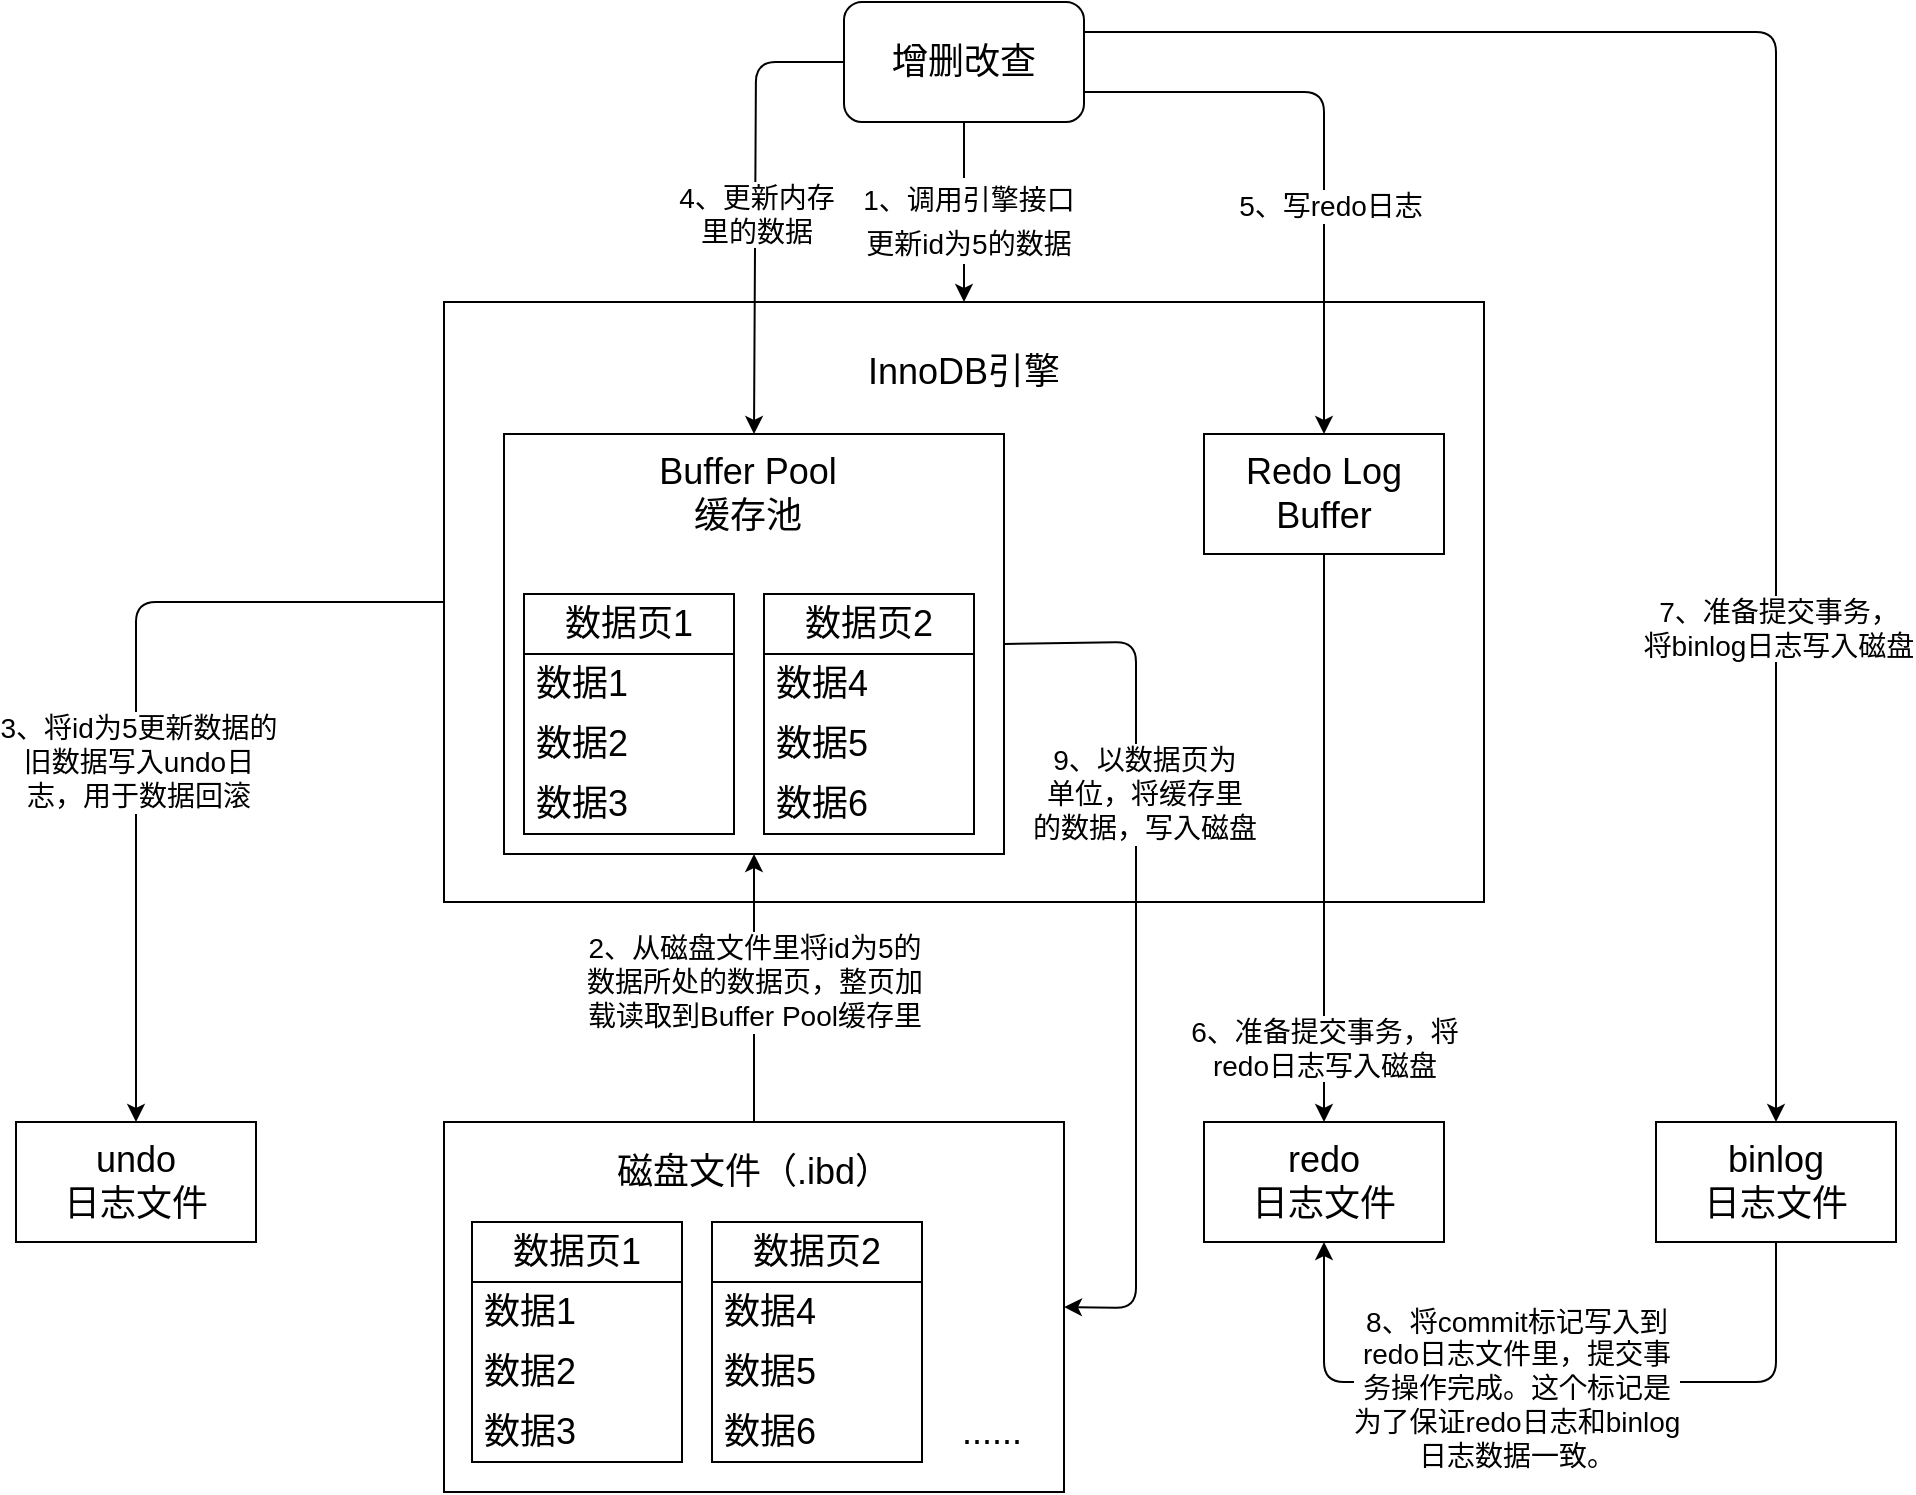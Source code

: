<mxfile>
    <diagram id="en-Teig3lj4CxTG9iF86" name="第 1 页">
        <mxGraphModel dx="1978" dy="711" grid="1" gridSize="10" guides="1" tooltips="1" connect="1" arrows="1" fold="1" page="1" pageScale="1" pageWidth="827" pageHeight="1169" math="0" shadow="0">
            <root>
                <mxCell id="0"/>
                <mxCell id="1" parent="0"/>
                <mxCell id="31" style="edgeStyle=none;html=1;exitX=0;exitY=0.5;exitDx=0;exitDy=0;entryX=0.5;entryY=0;entryDx=0;entryDy=0;fontSize=18;" edge="1" parent="1" source="2" target="30">
                    <mxGeometry relative="1" as="geometry">
                        <Array as="points">
                            <mxPoint y="300"/>
                        </Array>
                    </mxGeometry>
                </mxCell>
                <mxCell id="44" value="3、将id为5更新数据的&lt;br&gt;旧数据写入undo日&lt;br&gt;志，用于数据回滚" style="edgeLabel;html=1;align=center;verticalAlign=middle;resizable=0;points=[];fontSize=14;" vertex="1" connectable="0" parent="31">
                    <mxGeometry x="0.131" y="1" relative="1" as="geometry">
                        <mxPoint as="offset"/>
                    </mxGeometry>
                </mxCell>
                <mxCell id="2" value="" style="rounded=0;whiteSpace=wrap;html=1;" vertex="1" parent="1">
                    <mxGeometry x="154" y="150" width="520" height="300" as="geometry"/>
                </mxCell>
                <mxCell id="41" style="edgeStyle=none;html=1;exitX=1;exitY=0.5;exitDx=0;exitDy=0;entryX=1;entryY=0.5;entryDx=0;entryDy=0;fontSize=18;" edge="1" parent="1" source="3" target="18">
                    <mxGeometry relative="1" as="geometry">
                        <Array as="points">
                            <mxPoint x="500" y="320"/>
                            <mxPoint x="500" y="653"/>
                        </Array>
                    </mxGeometry>
                </mxCell>
                <mxCell id="55" value="9、以数据页为&lt;br&gt;单位，将缓存里&lt;br&gt;的数据，写入磁盘" style="edgeLabel;html=1;align=center;verticalAlign=middle;resizable=0;points=[];fontSize=14;" vertex="1" connectable="0" parent="41">
                    <mxGeometry x="-0.347" y="4" relative="1" as="geometry">
                        <mxPoint as="offset"/>
                    </mxGeometry>
                </mxCell>
                <mxCell id="3" value="" style="rounded=0;whiteSpace=wrap;html=1;align=left;" vertex="1" parent="1">
                    <mxGeometry x="184" y="216" width="250" height="210" as="geometry"/>
                </mxCell>
                <mxCell id="4" value="&lt;span style=&quot;text-align: left;&quot;&gt;Buffer Pool&lt;/span&gt;&lt;br style=&quot;text-align: left;&quot;&gt;&lt;span style=&quot;text-align: left;&quot;&gt;缓存池&lt;/span&gt;" style="text;html=1;strokeColor=none;fillColor=none;align=center;verticalAlign=middle;whiteSpace=wrap;rounded=0;fontSize=18;" vertex="1" parent="1">
                    <mxGeometry x="214" y="226" width="184" height="40" as="geometry"/>
                </mxCell>
                <mxCell id="6" value="数据页1" style="swimlane;fontStyle=0;childLayout=stackLayout;horizontal=1;startSize=30;horizontalStack=0;resizeParent=1;resizeParentMax=0;resizeLast=0;collapsible=1;marginBottom=0;whiteSpace=wrap;html=1;fontSize=18;" vertex="1" parent="1">
                    <mxGeometry x="194" y="296" width="105" height="120" as="geometry"/>
                </mxCell>
                <mxCell id="7" value="数据1" style="text;strokeColor=none;fillColor=none;align=left;verticalAlign=middle;spacingLeft=4;spacingRight=4;overflow=hidden;points=[[0,0.5],[1,0.5]];portConstraint=eastwest;rotatable=0;whiteSpace=wrap;html=1;fontSize=18;" vertex="1" parent="6">
                    <mxGeometry y="30" width="105" height="30" as="geometry"/>
                </mxCell>
                <mxCell id="8" value="数据2" style="text;strokeColor=none;fillColor=none;align=left;verticalAlign=middle;spacingLeft=4;spacingRight=4;overflow=hidden;points=[[0,0.5],[1,0.5]];portConstraint=eastwest;rotatable=0;whiteSpace=wrap;html=1;fontSize=18;" vertex="1" parent="6">
                    <mxGeometry y="60" width="105" height="30" as="geometry"/>
                </mxCell>
                <mxCell id="9" value="数据3" style="text;strokeColor=none;fillColor=none;align=left;verticalAlign=middle;spacingLeft=4;spacingRight=4;overflow=hidden;points=[[0,0.5],[1,0.5]];portConstraint=eastwest;rotatable=0;whiteSpace=wrap;html=1;fontSize=18;" vertex="1" parent="6">
                    <mxGeometry y="90" width="105" height="30" as="geometry"/>
                </mxCell>
                <mxCell id="10" value="数据页2" style="swimlane;fontStyle=0;childLayout=stackLayout;horizontal=1;startSize=30;horizontalStack=0;resizeParent=1;resizeParentMax=0;resizeLast=0;collapsible=1;marginBottom=0;whiteSpace=wrap;html=1;fontSize=18;" vertex="1" parent="1">
                    <mxGeometry x="314" y="296" width="105" height="120" as="geometry"/>
                </mxCell>
                <mxCell id="11" value="数据4" style="text;strokeColor=none;fillColor=none;align=left;verticalAlign=middle;spacingLeft=4;spacingRight=4;overflow=hidden;points=[[0,0.5],[1,0.5]];portConstraint=eastwest;rotatable=0;whiteSpace=wrap;html=1;fontSize=18;" vertex="1" parent="10">
                    <mxGeometry y="30" width="105" height="30" as="geometry"/>
                </mxCell>
                <mxCell id="12" value="数据5" style="text;strokeColor=none;fillColor=none;align=left;verticalAlign=middle;spacingLeft=4;spacingRight=4;overflow=hidden;points=[[0,0.5],[1,0.5]];portConstraint=eastwest;rotatable=0;whiteSpace=wrap;html=1;fontSize=18;" vertex="1" parent="10">
                    <mxGeometry y="60" width="105" height="30" as="geometry"/>
                </mxCell>
                <mxCell id="13" value="数据6" style="text;strokeColor=none;fillColor=none;align=left;verticalAlign=middle;spacingLeft=4;spacingRight=4;overflow=hidden;points=[[0,0.5],[1,0.5]];portConstraint=eastwest;rotatable=0;whiteSpace=wrap;html=1;fontSize=18;" vertex="1" parent="10">
                    <mxGeometry y="90" width="105" height="30" as="geometry"/>
                </mxCell>
                <mxCell id="39" style="edgeStyle=none;html=1;exitX=0.5;exitY=1;exitDx=0;exitDy=0;entryX=0.5;entryY=0;entryDx=0;entryDy=0;fontSize=18;" edge="1" parent="1" source="14" target="33">
                    <mxGeometry relative="1" as="geometry"/>
                </mxCell>
                <mxCell id="50" value="6、准备提交事务，将&lt;br&gt;redo日志写入磁盘" style="edgeLabel;html=1;align=center;verticalAlign=middle;resizable=0;points=[];fontSize=14;" vertex="1" connectable="0" parent="39">
                    <mxGeometry x="0.744" relative="1" as="geometry">
                        <mxPoint y="-1" as="offset"/>
                    </mxGeometry>
                </mxCell>
                <mxCell id="14" value="Redo Log Buffer" style="rounded=0;whiteSpace=wrap;html=1;fontSize=18;" vertex="1" parent="1">
                    <mxGeometry x="534" y="216" width="120" height="60" as="geometry"/>
                </mxCell>
                <mxCell id="15" value="InnoDB引擎" style="text;html=1;strokeColor=none;fillColor=none;align=center;verticalAlign=middle;whiteSpace=wrap;rounded=0;fontSize=18;" vertex="1" parent="1">
                    <mxGeometry x="294" y="170" width="240" height="30" as="geometry"/>
                </mxCell>
                <mxCell id="35" style="edgeStyle=none;html=1;exitX=1;exitY=0.75;exitDx=0;exitDy=0;entryX=0.5;entryY=0;entryDx=0;entryDy=0;fontSize=18;" edge="1" parent="1" source="16" target="14">
                    <mxGeometry relative="1" as="geometry">
                        <Array as="points">
                            <mxPoint x="594" y="45"/>
                        </Array>
                    </mxGeometry>
                </mxCell>
                <mxCell id="46" value="5、写redo日志" style="edgeLabel;html=1;align=center;verticalAlign=middle;resizable=0;points=[];fontSize=14;" vertex="1" connectable="0" parent="35">
                    <mxGeometry x="0.212" y="3" relative="1" as="geometry">
                        <mxPoint as="offset"/>
                    </mxGeometry>
                </mxCell>
                <mxCell id="36" style="edgeStyle=none;html=1;exitX=1;exitY=0.25;exitDx=0;exitDy=0;entryX=0.5;entryY=0;entryDx=0;entryDy=0;fontSize=18;" edge="1" parent="1" source="16" target="34">
                    <mxGeometry relative="1" as="geometry">
                        <Array as="points">
                            <mxPoint x="820" y="15"/>
                        </Array>
                    </mxGeometry>
                </mxCell>
                <mxCell id="51" value="7、准备提交事务，&lt;br&gt;将binlog日志写入磁盘" style="edgeLabel;html=1;align=center;verticalAlign=middle;resizable=0;points=[];fontSize=14;" vertex="1" connectable="0" parent="36">
                    <mxGeometry x="0.445" y="1" relative="1" as="geometry">
                        <mxPoint as="offset"/>
                    </mxGeometry>
                </mxCell>
                <mxCell id="37" style="edgeStyle=none;html=1;exitX=0.5;exitY=1;exitDx=0;exitDy=0;entryX=0.5;entryY=0;entryDx=0;entryDy=0;fontSize=18;" edge="1" parent="1" source="16" target="2">
                    <mxGeometry relative="1" as="geometry"/>
                </mxCell>
                <mxCell id="42" value="&lt;font style=&quot;font-size: 14px;&quot;&gt;1、调用引擎接口&lt;br&gt;更新id为5的数据&lt;br&gt;&lt;/font&gt;" style="edgeLabel;html=1;align=center;verticalAlign=middle;resizable=0;points=[];fontSize=18;" vertex="1" connectable="0" parent="37">
                    <mxGeometry x="0.078" y="2" relative="1" as="geometry">
                        <mxPoint as="offset"/>
                    </mxGeometry>
                </mxCell>
                <mxCell id="38" style="edgeStyle=none;html=1;exitX=0;exitY=0.5;exitDx=0;exitDy=0;fontSize=18;entryX=0.5;entryY=0;entryDx=0;entryDy=0;" edge="1" parent="1" source="16" target="3">
                    <mxGeometry relative="1" as="geometry">
                        <mxPoint x="310" y="90" as="targetPoint"/>
                        <Array as="points">
                            <mxPoint x="310" y="30"/>
                        </Array>
                    </mxGeometry>
                </mxCell>
                <mxCell id="45" value="4、更新内存&lt;br&gt;里的数据" style="edgeLabel;html=1;align=center;verticalAlign=middle;resizable=0;points=[];fontSize=14;" vertex="1" connectable="0" parent="38">
                    <mxGeometry x="0.049" relative="1" as="geometry">
                        <mxPoint y="-1" as="offset"/>
                    </mxGeometry>
                </mxCell>
                <mxCell id="16" value="增删改查" style="rounded=1;whiteSpace=wrap;html=1;fontSize=18;" vertex="1" parent="1">
                    <mxGeometry x="354" width="120" height="60" as="geometry"/>
                </mxCell>
                <mxCell id="32" style="edgeStyle=none;html=1;exitX=0.5;exitY=0;exitDx=0;exitDy=0;entryX=0.5;entryY=1;entryDx=0;entryDy=0;fontSize=18;" edge="1" parent="1" source="18" target="3">
                    <mxGeometry relative="1" as="geometry"/>
                </mxCell>
                <mxCell id="43" value="2、从磁盘文件里将id为5的&lt;br&gt;数据所处的数据页，整页加&lt;br&gt;载读取到Buffer Pool缓存里" style="edgeLabel;html=1;align=center;verticalAlign=middle;resizable=0;points=[];fontSize=14;" vertex="1" connectable="0" parent="32">
                    <mxGeometry x="0.052" relative="1" as="geometry">
                        <mxPoint as="offset"/>
                    </mxGeometry>
                </mxCell>
                <mxCell id="18" value="" style="rounded=0;whiteSpace=wrap;html=1;fontSize=18;" vertex="1" parent="1">
                    <mxGeometry x="154" y="560" width="310" height="185" as="geometry"/>
                </mxCell>
                <mxCell id="19" value="数据页1" style="swimlane;fontStyle=0;childLayout=stackLayout;horizontal=1;startSize=30;horizontalStack=0;resizeParent=1;resizeParentMax=0;resizeLast=0;collapsible=1;marginBottom=0;whiteSpace=wrap;html=1;fontSize=18;" vertex="1" parent="1">
                    <mxGeometry x="168" y="610" width="105" height="120" as="geometry"/>
                </mxCell>
                <mxCell id="20" value="数据1" style="text;strokeColor=none;fillColor=none;align=left;verticalAlign=middle;spacingLeft=4;spacingRight=4;overflow=hidden;points=[[0,0.5],[1,0.5]];portConstraint=eastwest;rotatable=0;whiteSpace=wrap;html=1;fontSize=18;" vertex="1" parent="19">
                    <mxGeometry y="30" width="105" height="30" as="geometry"/>
                </mxCell>
                <mxCell id="21" value="数据2" style="text;strokeColor=none;fillColor=none;align=left;verticalAlign=middle;spacingLeft=4;spacingRight=4;overflow=hidden;points=[[0,0.5],[1,0.5]];portConstraint=eastwest;rotatable=0;whiteSpace=wrap;html=1;fontSize=18;" vertex="1" parent="19">
                    <mxGeometry y="60" width="105" height="30" as="geometry"/>
                </mxCell>
                <mxCell id="22" value="数据3" style="text;strokeColor=none;fillColor=none;align=left;verticalAlign=middle;spacingLeft=4;spacingRight=4;overflow=hidden;points=[[0,0.5],[1,0.5]];portConstraint=eastwest;rotatable=0;whiteSpace=wrap;html=1;fontSize=18;" vertex="1" parent="19">
                    <mxGeometry y="90" width="105" height="30" as="geometry"/>
                </mxCell>
                <mxCell id="23" value="数据页2" style="swimlane;fontStyle=0;childLayout=stackLayout;horizontal=1;startSize=30;horizontalStack=0;resizeParent=1;resizeParentMax=0;resizeLast=0;collapsible=1;marginBottom=0;whiteSpace=wrap;html=1;fontSize=18;" vertex="1" parent="1">
                    <mxGeometry x="288" y="610" width="105" height="120" as="geometry"/>
                </mxCell>
                <mxCell id="24" value="数据4" style="text;strokeColor=none;fillColor=none;align=left;verticalAlign=middle;spacingLeft=4;spacingRight=4;overflow=hidden;points=[[0,0.5],[1,0.5]];portConstraint=eastwest;rotatable=0;whiteSpace=wrap;html=1;fontSize=18;" vertex="1" parent="23">
                    <mxGeometry y="30" width="105" height="30" as="geometry"/>
                </mxCell>
                <mxCell id="25" value="数据5" style="text;strokeColor=none;fillColor=none;align=left;verticalAlign=middle;spacingLeft=4;spacingRight=4;overflow=hidden;points=[[0,0.5],[1,0.5]];portConstraint=eastwest;rotatable=0;whiteSpace=wrap;html=1;fontSize=18;" vertex="1" parent="23">
                    <mxGeometry y="60" width="105" height="30" as="geometry"/>
                </mxCell>
                <mxCell id="26" value="数据6" style="text;strokeColor=none;fillColor=none;align=left;verticalAlign=middle;spacingLeft=4;spacingRight=4;overflow=hidden;points=[[0,0.5],[1,0.5]];portConstraint=eastwest;rotatable=0;whiteSpace=wrap;html=1;fontSize=18;" vertex="1" parent="23">
                    <mxGeometry y="90" width="105" height="30" as="geometry"/>
                </mxCell>
                <mxCell id="28" value="......" style="text;html=1;strokeColor=none;fillColor=none;align=center;verticalAlign=middle;whiteSpace=wrap;rounded=0;fontSize=18;" vertex="1" parent="1">
                    <mxGeometry x="398" y="700" width="60" height="30" as="geometry"/>
                </mxCell>
                <mxCell id="29" value="磁盘文件（.ibd）" style="text;html=1;strokeColor=none;fillColor=none;align=center;verticalAlign=middle;whiteSpace=wrap;rounded=0;fontSize=18;" vertex="1" parent="1">
                    <mxGeometry x="234" y="570" width="150" height="30" as="geometry"/>
                </mxCell>
                <mxCell id="30" value="undo&lt;br&gt;日志文件" style="rounded=0;whiteSpace=wrap;html=1;fontSize=18;" vertex="1" parent="1">
                    <mxGeometry x="-60" y="560" width="120" height="60" as="geometry"/>
                </mxCell>
                <mxCell id="33" value="redo&lt;br&gt;日志文件" style="rounded=0;whiteSpace=wrap;html=1;fontSize=18;" vertex="1" parent="1">
                    <mxGeometry x="534" y="560" width="120" height="60" as="geometry"/>
                </mxCell>
                <mxCell id="40" style="edgeStyle=none;html=1;exitX=0.5;exitY=1;exitDx=0;exitDy=0;entryX=0.5;entryY=1;entryDx=0;entryDy=0;fontSize=18;" edge="1" parent="1" source="34" target="33">
                    <mxGeometry relative="1" as="geometry">
                        <Array as="points">
                            <mxPoint x="820" y="690"/>
                            <mxPoint x="594" y="690"/>
                        </Array>
                    </mxGeometry>
                </mxCell>
                <mxCell id="53" value="8、将commit标记写入到&lt;br&gt;redo日志文件里，提交事&lt;br&gt;务操作完成。这个标记是&lt;br&gt;为了保证redo日志和binlog&lt;br&gt;日志数据一致。" style="edgeLabel;html=1;align=center;verticalAlign=middle;resizable=0;points=[];fontSize=14;" vertex="1" connectable="0" parent="40">
                    <mxGeometry x="0.095" y="3" relative="1" as="geometry">
                        <mxPoint as="offset"/>
                    </mxGeometry>
                </mxCell>
                <mxCell id="34" value="binlog&lt;br&gt;日志文件" style="rounded=0;whiteSpace=wrap;html=1;fontSize=18;" vertex="1" parent="1">
                    <mxGeometry x="760" y="560" width="120" height="60" as="geometry"/>
                </mxCell>
            </root>
        </mxGraphModel>
    </diagram>
</mxfile>